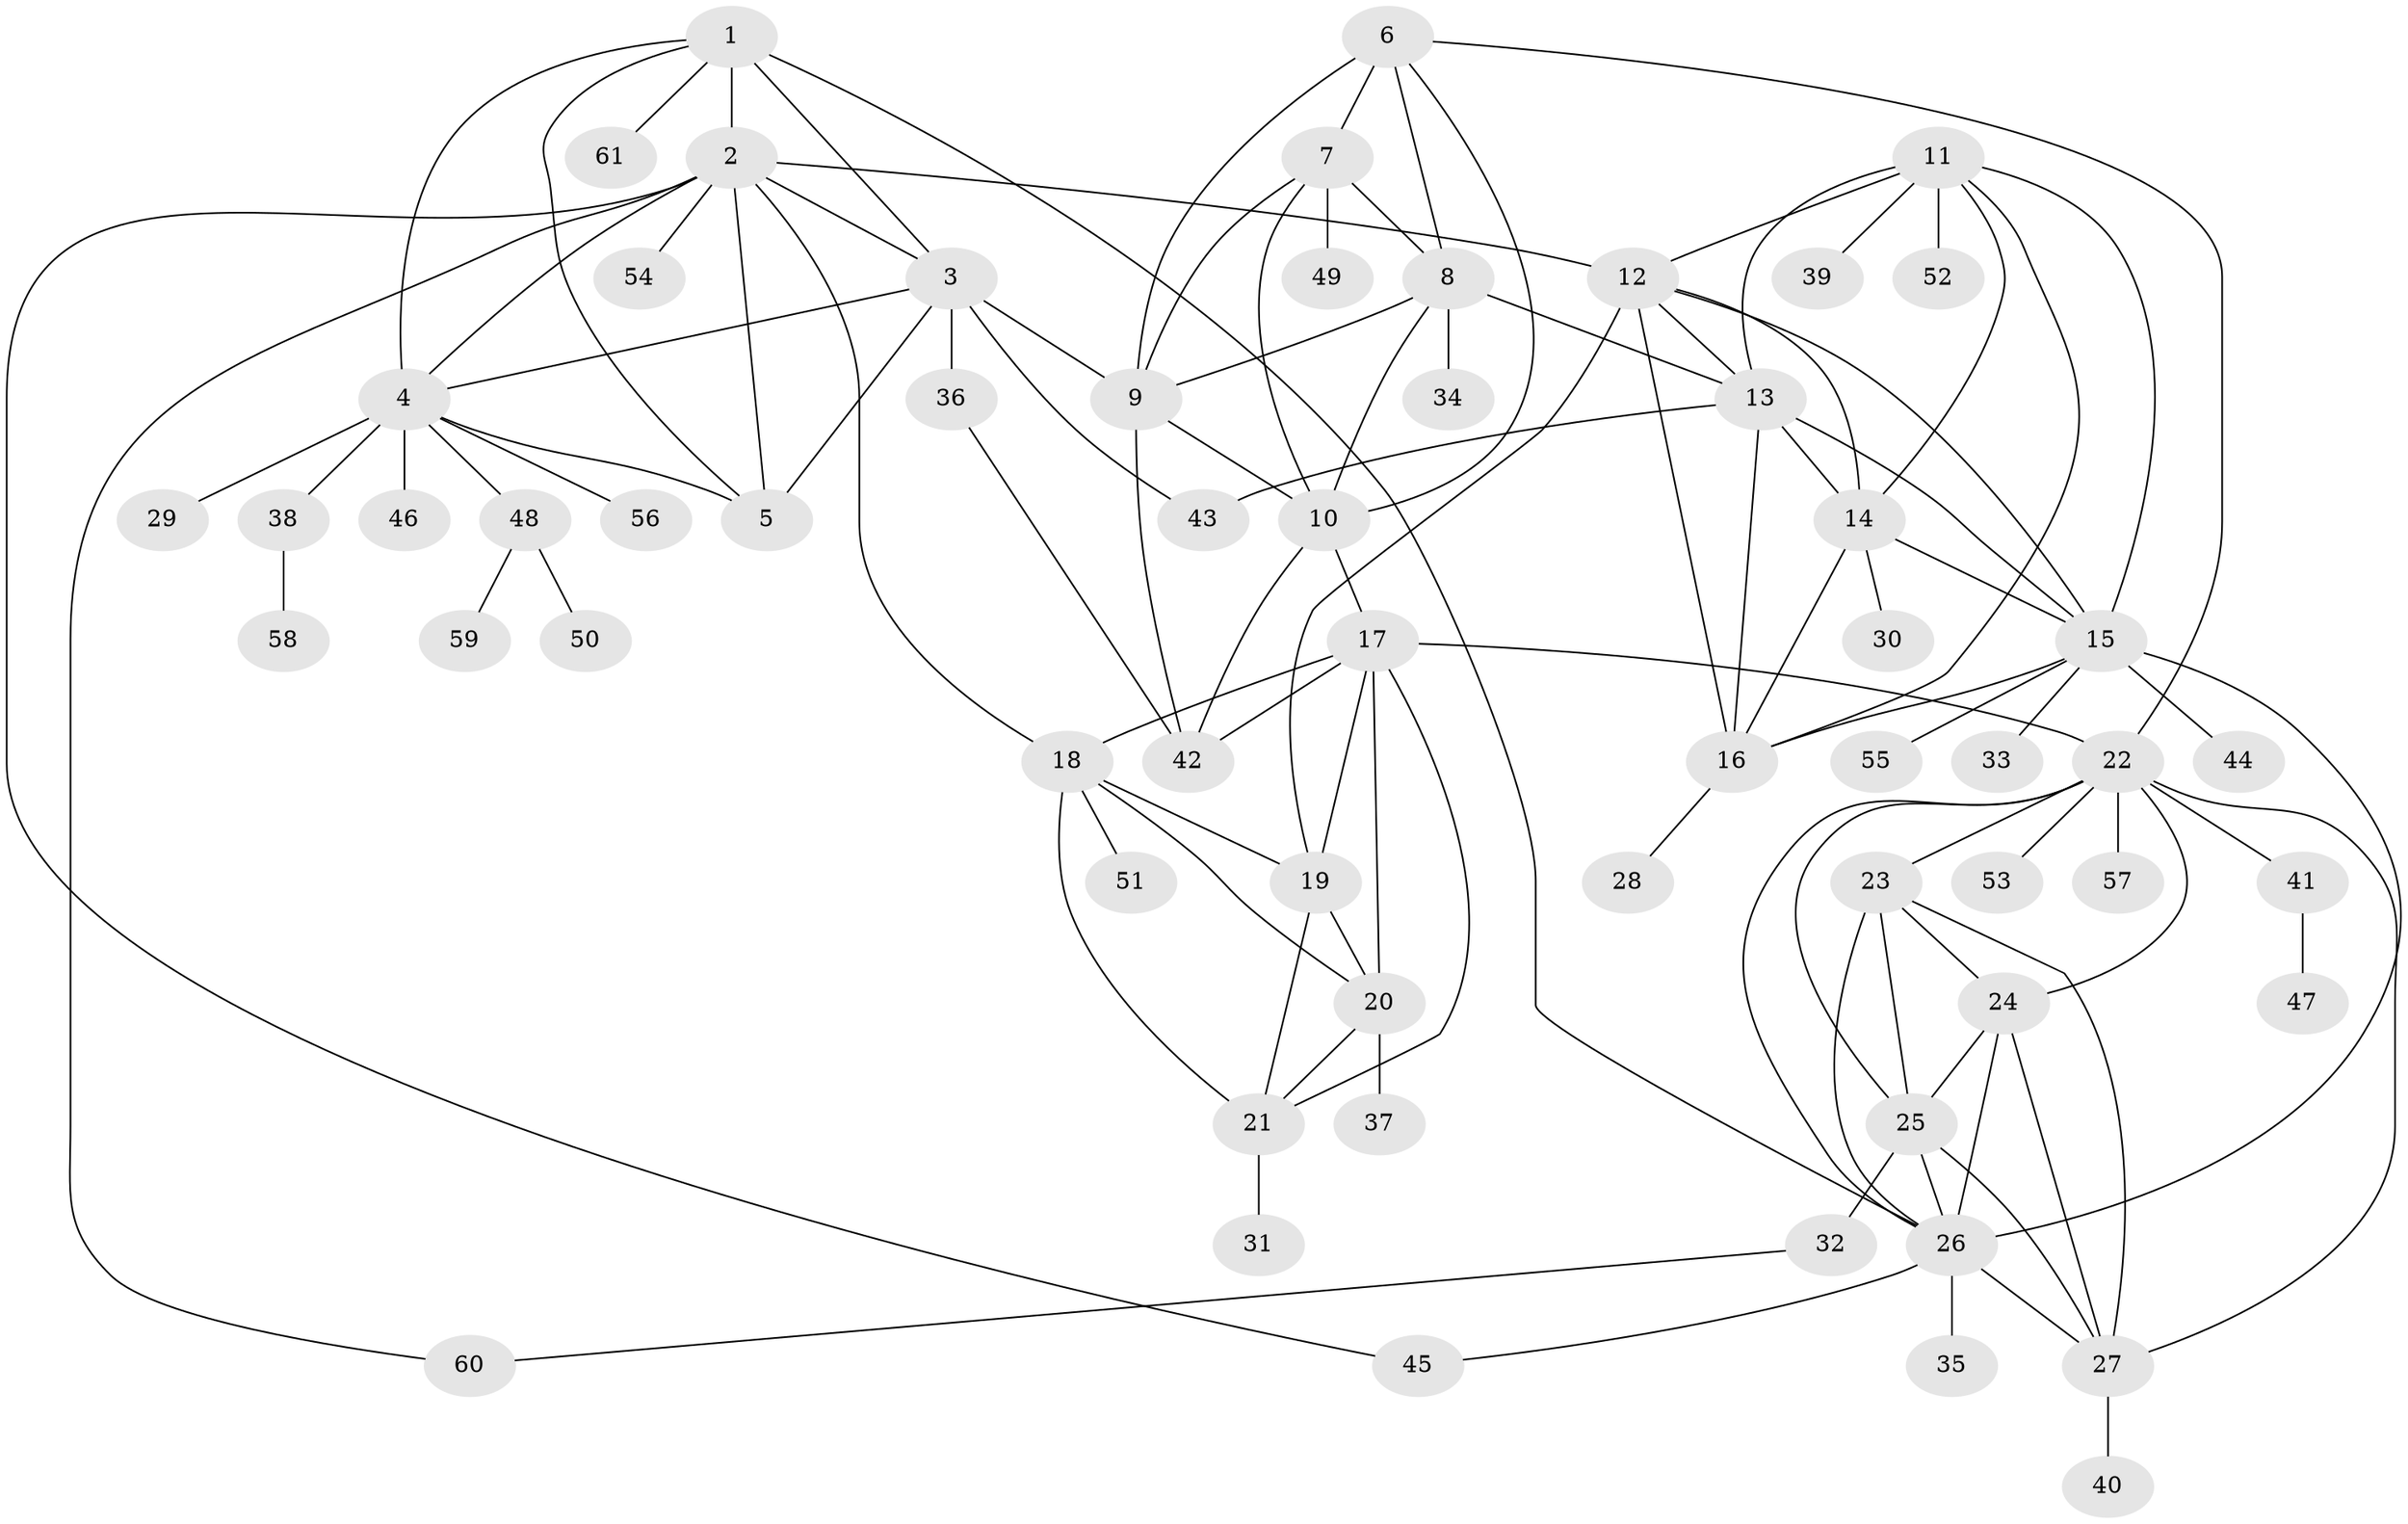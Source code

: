 // original degree distribution, {8: 0.05785123966942149, 9: 0.04132231404958678, 11: 0.024793388429752067, 6: 0.03305785123966942, 7: 0.03305785123966942, 10: 0.04132231404958678, 5: 0.008264462809917356, 12: 0.008264462809917356, 1: 0.6363636363636364, 3: 0.03305785123966942, 2: 0.0743801652892562, 4: 0.008264462809917356}
// Generated by graph-tools (version 1.1) at 2025/37/03/09/25 02:37:40]
// undirected, 61 vertices, 110 edges
graph export_dot {
graph [start="1"]
  node [color=gray90,style=filled];
  1;
  2;
  3;
  4;
  5;
  6;
  7;
  8;
  9;
  10;
  11;
  12;
  13;
  14;
  15;
  16;
  17;
  18;
  19;
  20;
  21;
  22;
  23;
  24;
  25;
  26;
  27;
  28;
  29;
  30;
  31;
  32;
  33;
  34;
  35;
  36;
  37;
  38;
  39;
  40;
  41;
  42;
  43;
  44;
  45;
  46;
  47;
  48;
  49;
  50;
  51;
  52;
  53;
  54;
  55;
  56;
  57;
  58;
  59;
  60;
  61;
  1 -- 2 [weight=2.0];
  1 -- 3 [weight=1.0];
  1 -- 4 [weight=1.0];
  1 -- 5 [weight=1.0];
  1 -- 26 [weight=1.0];
  1 -- 61 [weight=1.0];
  2 -- 3 [weight=2.0];
  2 -- 4 [weight=2.0];
  2 -- 5 [weight=3.0];
  2 -- 12 [weight=1.0];
  2 -- 18 [weight=1.0];
  2 -- 45 [weight=1.0];
  2 -- 54 [weight=1.0];
  2 -- 60 [weight=1.0];
  3 -- 4 [weight=1.0];
  3 -- 5 [weight=1.0];
  3 -- 9 [weight=1.0];
  3 -- 36 [weight=1.0];
  3 -- 43 [weight=1.0];
  4 -- 5 [weight=1.0];
  4 -- 29 [weight=1.0];
  4 -- 38 [weight=1.0];
  4 -- 46 [weight=1.0];
  4 -- 48 [weight=1.0];
  4 -- 56 [weight=1.0];
  6 -- 7 [weight=1.0];
  6 -- 8 [weight=1.0];
  6 -- 9 [weight=2.0];
  6 -- 10 [weight=1.0];
  6 -- 22 [weight=1.0];
  7 -- 8 [weight=1.0];
  7 -- 9 [weight=2.0];
  7 -- 10 [weight=1.0];
  7 -- 49 [weight=3.0];
  8 -- 9 [weight=2.0];
  8 -- 10 [weight=1.0];
  8 -- 13 [weight=1.0];
  8 -- 34 [weight=1.0];
  9 -- 10 [weight=2.0];
  9 -- 42 [weight=1.0];
  10 -- 17 [weight=1.0];
  10 -- 42 [weight=3.0];
  11 -- 12 [weight=1.0];
  11 -- 13 [weight=1.0];
  11 -- 14 [weight=1.0];
  11 -- 15 [weight=1.0];
  11 -- 16 [weight=1.0];
  11 -- 39 [weight=1.0];
  11 -- 52 [weight=2.0];
  12 -- 13 [weight=1.0];
  12 -- 14 [weight=1.0];
  12 -- 15 [weight=1.0];
  12 -- 16 [weight=1.0];
  12 -- 19 [weight=1.0];
  13 -- 14 [weight=1.0];
  13 -- 15 [weight=1.0];
  13 -- 16 [weight=1.0];
  13 -- 43 [weight=2.0];
  14 -- 15 [weight=1.0];
  14 -- 16 [weight=1.0];
  14 -- 30 [weight=4.0];
  15 -- 16 [weight=1.0];
  15 -- 26 [weight=1.0];
  15 -- 33 [weight=1.0];
  15 -- 44 [weight=1.0];
  15 -- 55 [weight=1.0];
  16 -- 28 [weight=2.0];
  17 -- 18 [weight=2.0];
  17 -- 19 [weight=2.0];
  17 -- 20 [weight=2.0];
  17 -- 21 [weight=2.0];
  17 -- 22 [weight=1.0];
  17 -- 42 [weight=1.0];
  18 -- 19 [weight=1.0];
  18 -- 20 [weight=1.0];
  18 -- 21 [weight=1.0];
  18 -- 51 [weight=1.0];
  19 -- 20 [weight=1.0];
  19 -- 21 [weight=1.0];
  20 -- 21 [weight=1.0];
  20 -- 37 [weight=4.0];
  21 -- 31 [weight=2.0];
  22 -- 23 [weight=1.0];
  22 -- 24 [weight=1.0];
  22 -- 25 [weight=1.0];
  22 -- 26 [weight=1.0];
  22 -- 27 [weight=1.0];
  22 -- 41 [weight=1.0];
  22 -- 53 [weight=1.0];
  22 -- 57 [weight=1.0];
  23 -- 24 [weight=1.0];
  23 -- 25 [weight=1.0];
  23 -- 26 [weight=1.0];
  23 -- 27 [weight=1.0];
  24 -- 25 [weight=1.0];
  24 -- 26 [weight=1.0];
  24 -- 27 [weight=1.0];
  25 -- 26 [weight=1.0];
  25 -- 27 [weight=1.0];
  25 -- 32 [weight=6.0];
  26 -- 27 [weight=1.0];
  26 -- 35 [weight=1.0];
  26 -- 45 [weight=1.0];
  27 -- 40 [weight=1.0];
  32 -- 60 [weight=1.0];
  36 -- 42 [weight=1.0];
  38 -- 58 [weight=1.0];
  41 -- 47 [weight=1.0];
  48 -- 50 [weight=1.0];
  48 -- 59 [weight=1.0];
}
